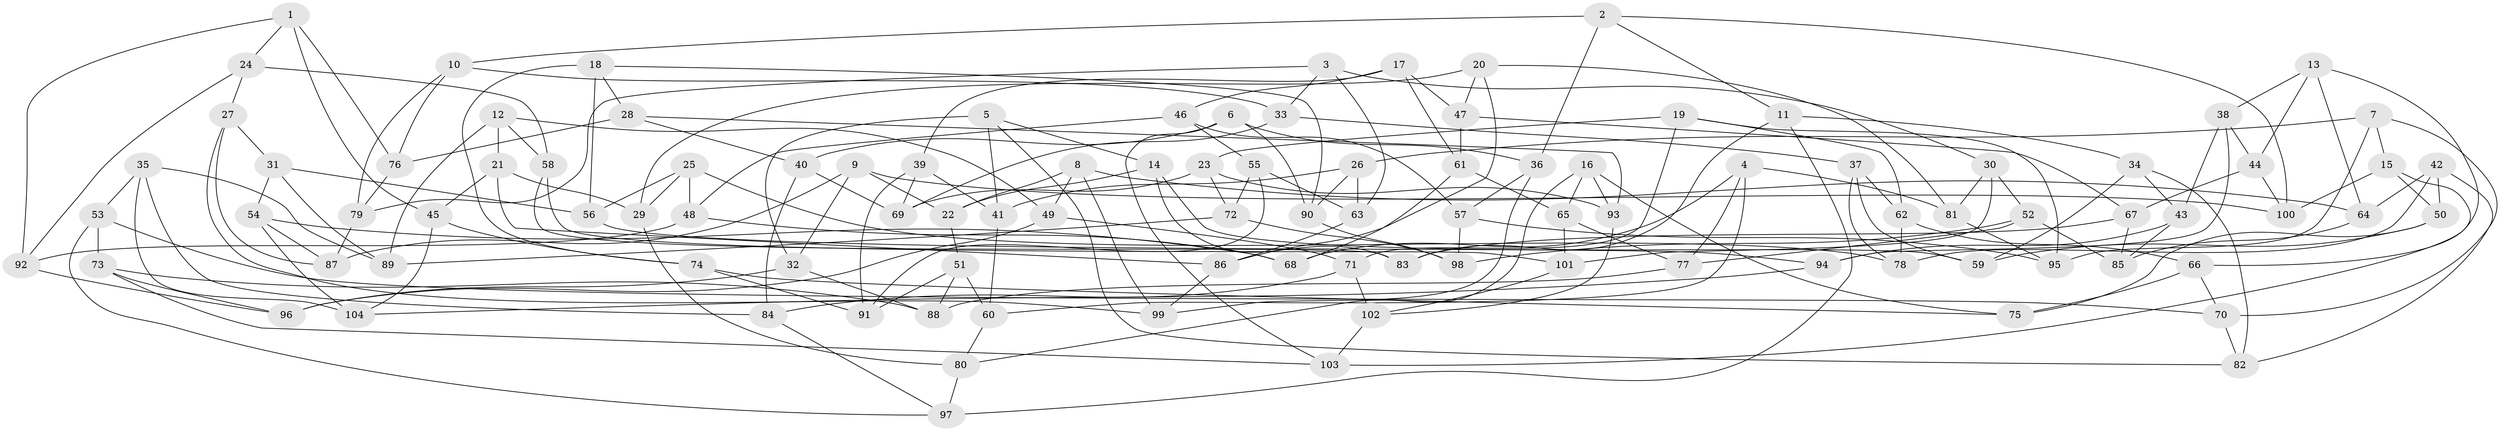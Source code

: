 // Generated by graph-tools (version 1.1) at 2025/11/02/27/25 16:11:44]
// undirected, 104 vertices, 208 edges
graph export_dot {
graph [start="1"]
  node [color=gray90,style=filled];
  1;
  2;
  3;
  4;
  5;
  6;
  7;
  8;
  9;
  10;
  11;
  12;
  13;
  14;
  15;
  16;
  17;
  18;
  19;
  20;
  21;
  22;
  23;
  24;
  25;
  26;
  27;
  28;
  29;
  30;
  31;
  32;
  33;
  34;
  35;
  36;
  37;
  38;
  39;
  40;
  41;
  42;
  43;
  44;
  45;
  46;
  47;
  48;
  49;
  50;
  51;
  52;
  53;
  54;
  55;
  56;
  57;
  58;
  59;
  60;
  61;
  62;
  63;
  64;
  65;
  66;
  67;
  68;
  69;
  70;
  71;
  72;
  73;
  74;
  75;
  76;
  77;
  78;
  79;
  80;
  81;
  82;
  83;
  84;
  85;
  86;
  87;
  88;
  89;
  90;
  91;
  92;
  93;
  94;
  95;
  96;
  97;
  98;
  99;
  100;
  101;
  102;
  103;
  104;
  1 -- 45;
  1 -- 24;
  1 -- 92;
  1 -- 76;
  2 -- 10;
  2 -- 100;
  2 -- 11;
  2 -- 36;
  3 -- 63;
  3 -- 79;
  3 -- 33;
  3 -- 30;
  4 -- 60;
  4 -- 81;
  4 -- 77;
  4 -- 68;
  5 -- 41;
  5 -- 14;
  5 -- 82;
  5 -- 32;
  6 -- 90;
  6 -- 36;
  6 -- 40;
  6 -- 103;
  7 -- 15;
  7 -- 95;
  7 -- 70;
  7 -- 26;
  8 -- 64;
  8 -- 99;
  8 -- 22;
  8 -- 49;
  9 -- 22;
  9 -- 87;
  9 -- 100;
  9 -- 32;
  10 -- 33;
  10 -- 79;
  10 -- 76;
  11 -- 83;
  11 -- 97;
  11 -- 34;
  12 -- 58;
  12 -- 89;
  12 -- 21;
  12 -- 49;
  13 -- 44;
  13 -- 64;
  13 -- 66;
  13 -- 38;
  14 -- 22;
  14 -- 59;
  14 -- 83;
  15 -- 103;
  15 -- 100;
  15 -- 50;
  16 -- 65;
  16 -- 93;
  16 -- 80;
  16 -- 75;
  17 -- 61;
  17 -- 47;
  17 -- 46;
  17 -- 39;
  18 -- 74;
  18 -- 56;
  18 -- 28;
  18 -- 90;
  19 -- 95;
  19 -- 62;
  19 -- 23;
  19 -- 71;
  20 -- 81;
  20 -- 29;
  20 -- 47;
  20 -- 86;
  21 -- 45;
  21 -- 86;
  21 -- 29;
  22 -- 51;
  23 -- 93;
  23 -- 69;
  23 -- 72;
  24 -- 27;
  24 -- 58;
  24 -- 92;
  25 -- 56;
  25 -- 29;
  25 -- 78;
  25 -- 48;
  26 -- 41;
  26 -- 63;
  26 -- 90;
  27 -- 31;
  27 -- 87;
  27 -- 99;
  28 -- 40;
  28 -- 93;
  28 -- 76;
  29 -- 80;
  30 -- 101;
  30 -- 52;
  30 -- 81;
  31 -- 56;
  31 -- 89;
  31 -- 54;
  32 -- 96;
  32 -- 88;
  33 -- 37;
  33 -- 69;
  34 -- 82;
  34 -- 59;
  34 -- 43;
  35 -- 84;
  35 -- 104;
  35 -- 53;
  35 -- 89;
  36 -- 57;
  36 -- 99;
  37 -- 62;
  37 -- 59;
  37 -- 78;
  38 -- 43;
  38 -- 94;
  38 -- 44;
  39 -- 69;
  39 -- 91;
  39 -- 41;
  40 -- 69;
  40 -- 84;
  41 -- 60;
  42 -- 50;
  42 -- 78;
  42 -- 82;
  42 -- 64;
  43 -- 85;
  43 -- 94;
  44 -- 67;
  44 -- 100;
  45 -- 74;
  45 -- 104;
  46 -- 48;
  46 -- 57;
  46 -- 55;
  47 -- 61;
  47 -- 67;
  48 -- 68;
  48 -- 92;
  49 -- 96;
  49 -- 71;
  50 -- 75;
  50 -- 59;
  51 -- 91;
  51 -- 88;
  51 -- 60;
  52 -- 77;
  52 -- 98;
  52 -- 85;
  53 -- 70;
  53 -- 97;
  53 -- 73;
  54 -- 87;
  54 -- 104;
  54 -- 68;
  55 -- 91;
  55 -- 63;
  55 -- 72;
  56 -- 94;
  57 -- 98;
  57 -- 95;
  58 -- 101;
  58 -- 83;
  60 -- 80;
  61 -- 68;
  61 -- 65;
  62 -- 78;
  62 -- 66;
  63 -- 86;
  64 -- 85;
  65 -- 77;
  65 -- 101;
  66 -- 75;
  66 -- 70;
  67 -- 85;
  67 -- 83;
  70 -- 82;
  71 -- 102;
  71 -- 84;
  72 -- 89;
  72 -- 98;
  73 -- 96;
  73 -- 88;
  73 -- 103;
  74 -- 91;
  74 -- 75;
  76 -- 79;
  77 -- 88;
  79 -- 87;
  80 -- 97;
  81 -- 95;
  84 -- 97;
  86 -- 99;
  90 -- 98;
  92 -- 96;
  93 -- 102;
  94 -- 104;
  101 -- 102;
  102 -- 103;
}
